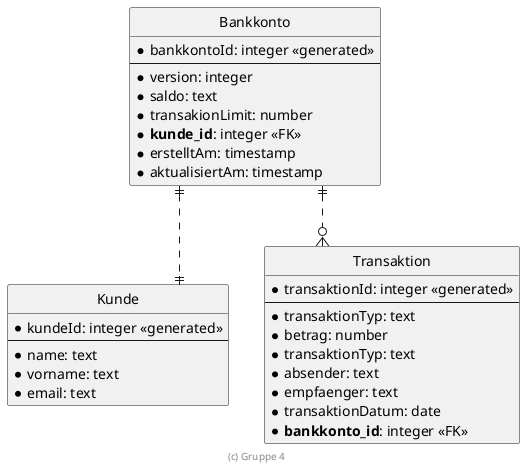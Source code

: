 @startuml ER Diagramm

' hide the spot
hide circle

' evtl. Prbleme mit Kraehenfuessen vermeiden
skinparam linetype ortho

entity "Bankkonto" {
  * bankkontoId: integer <<generated>>
  --
  * version: integer
  * saldo: text
  * transakionLimit: number
  * **kunde_id**: integer <<FK>>
  * erstelltAm: timestamp
  * aktualisiertAm: timestamp
}

entity "Kunde" {
  * kundeId: integer <<generated>>
  --
  * name: text
  * vorname: text
  * email: text
}

entity "Transaktion" {
  * transaktionId: integer <<generated>>
  --
  * transaktionTyp: text
  * betrag: number
  * transaktionTyp: text
  * absender: text
  * empfaenger: text
  * transaktionDatum: date
  * **bankkonto_id**: integer <<FK>>
}

Bankkonto ||..|| Kunde
Bankkonto ||..o{ Transaktion

footer (c) Gruppe 4

@enduml
